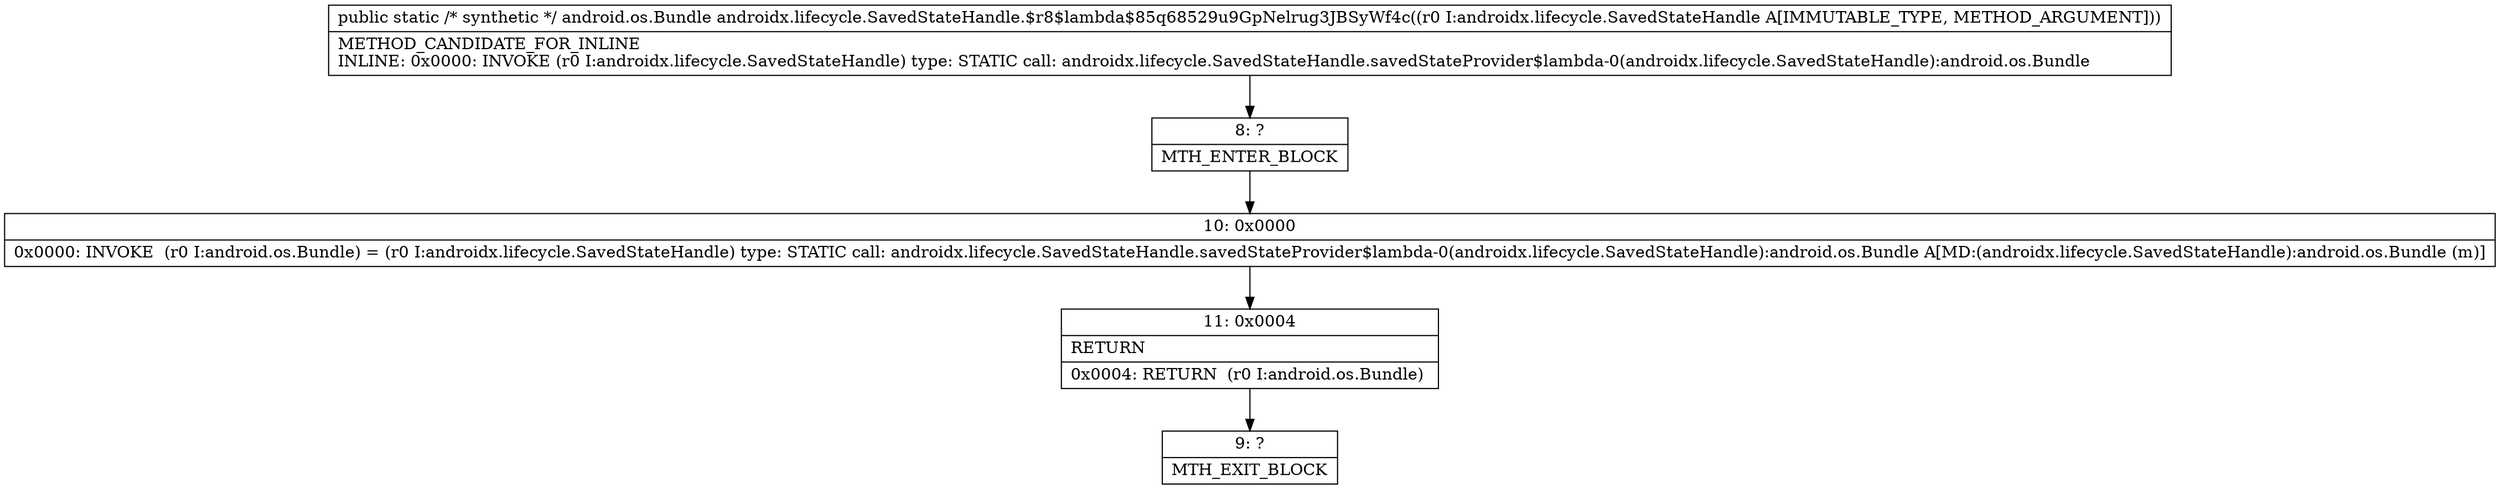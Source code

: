 digraph "CFG forandroidx.lifecycle.SavedStateHandle.$r8$lambda$85q68529u9GpNelrug3JBSyWf4c(Landroidx\/lifecycle\/SavedStateHandle;)Landroid\/os\/Bundle;" {
Node_8 [shape=record,label="{8\:\ ?|MTH_ENTER_BLOCK\l}"];
Node_10 [shape=record,label="{10\:\ 0x0000|0x0000: INVOKE  (r0 I:android.os.Bundle) = (r0 I:androidx.lifecycle.SavedStateHandle) type: STATIC call: androidx.lifecycle.SavedStateHandle.savedStateProvider$lambda\-0(androidx.lifecycle.SavedStateHandle):android.os.Bundle A[MD:(androidx.lifecycle.SavedStateHandle):android.os.Bundle (m)]\l}"];
Node_11 [shape=record,label="{11\:\ 0x0004|RETURN\l|0x0004: RETURN  (r0 I:android.os.Bundle) \l}"];
Node_9 [shape=record,label="{9\:\ ?|MTH_EXIT_BLOCK\l}"];
MethodNode[shape=record,label="{public static \/* synthetic *\/ android.os.Bundle androidx.lifecycle.SavedStateHandle.$r8$lambda$85q68529u9GpNelrug3JBSyWf4c((r0 I:androidx.lifecycle.SavedStateHandle A[IMMUTABLE_TYPE, METHOD_ARGUMENT]))  | METHOD_CANDIDATE_FOR_INLINE\lINLINE: 0x0000: INVOKE  (r0 I:androidx.lifecycle.SavedStateHandle) type: STATIC call: androidx.lifecycle.SavedStateHandle.savedStateProvider$lambda\-0(androidx.lifecycle.SavedStateHandle):android.os.Bundle\l}"];
MethodNode -> Node_8;Node_8 -> Node_10;
Node_10 -> Node_11;
Node_11 -> Node_9;
}

